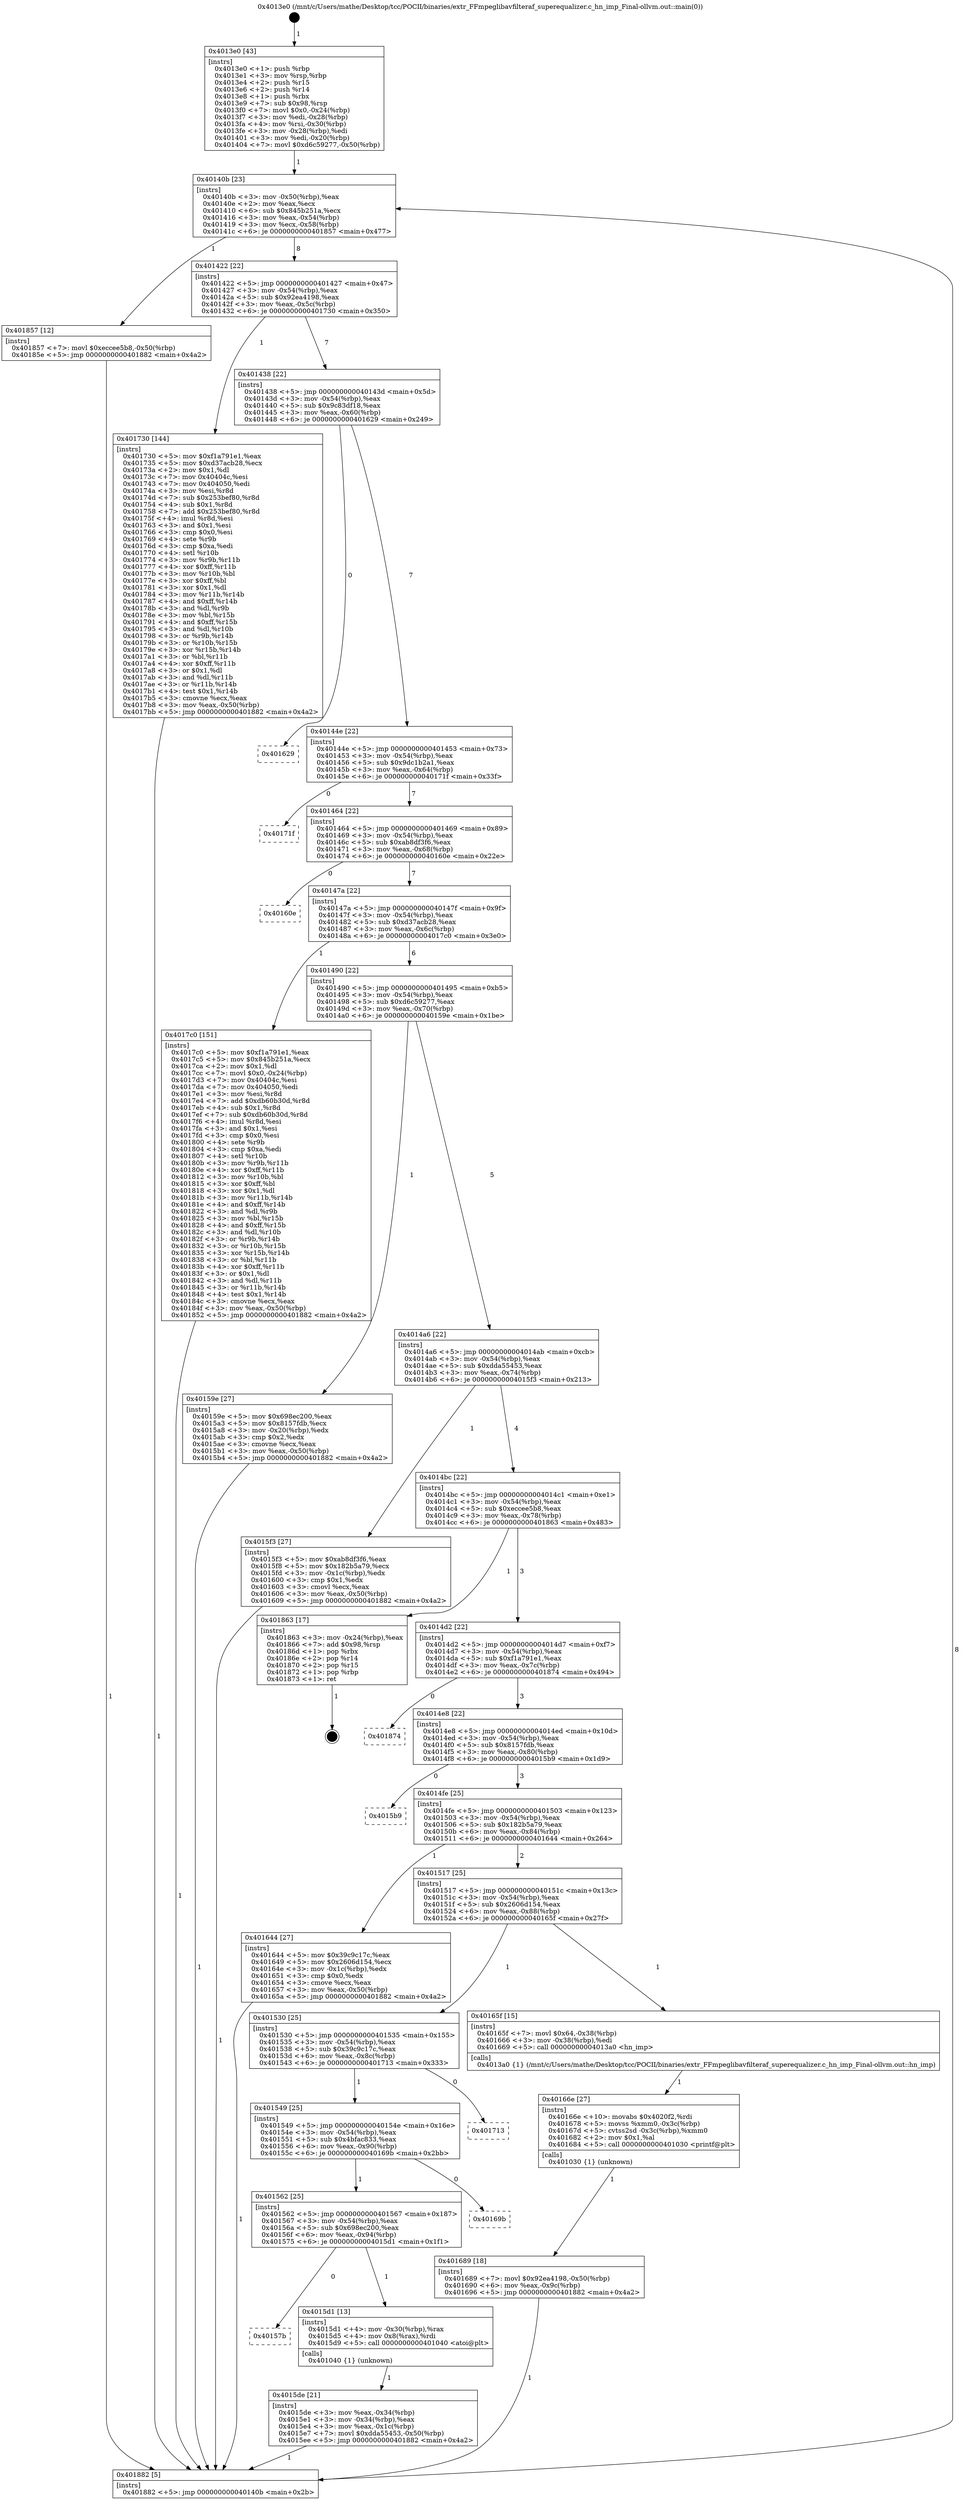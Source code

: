 digraph "0x4013e0" {
  label = "0x4013e0 (/mnt/c/Users/mathe/Desktop/tcc/POCII/binaries/extr_FFmpeglibavfilteraf_superequalizer.c_hn_imp_Final-ollvm.out::main(0))"
  labelloc = "t"
  node[shape=record]

  Entry [label="",width=0.3,height=0.3,shape=circle,fillcolor=black,style=filled]
  "0x40140b" [label="{
     0x40140b [23]\l
     | [instrs]\l
     &nbsp;&nbsp;0x40140b \<+3\>: mov -0x50(%rbp),%eax\l
     &nbsp;&nbsp;0x40140e \<+2\>: mov %eax,%ecx\l
     &nbsp;&nbsp;0x401410 \<+6\>: sub $0x845b251a,%ecx\l
     &nbsp;&nbsp;0x401416 \<+3\>: mov %eax,-0x54(%rbp)\l
     &nbsp;&nbsp;0x401419 \<+3\>: mov %ecx,-0x58(%rbp)\l
     &nbsp;&nbsp;0x40141c \<+6\>: je 0000000000401857 \<main+0x477\>\l
  }"]
  "0x401857" [label="{
     0x401857 [12]\l
     | [instrs]\l
     &nbsp;&nbsp;0x401857 \<+7\>: movl $0xeccee5b8,-0x50(%rbp)\l
     &nbsp;&nbsp;0x40185e \<+5\>: jmp 0000000000401882 \<main+0x4a2\>\l
  }"]
  "0x401422" [label="{
     0x401422 [22]\l
     | [instrs]\l
     &nbsp;&nbsp;0x401422 \<+5\>: jmp 0000000000401427 \<main+0x47\>\l
     &nbsp;&nbsp;0x401427 \<+3\>: mov -0x54(%rbp),%eax\l
     &nbsp;&nbsp;0x40142a \<+5\>: sub $0x92ea4198,%eax\l
     &nbsp;&nbsp;0x40142f \<+3\>: mov %eax,-0x5c(%rbp)\l
     &nbsp;&nbsp;0x401432 \<+6\>: je 0000000000401730 \<main+0x350\>\l
  }"]
  Exit [label="",width=0.3,height=0.3,shape=circle,fillcolor=black,style=filled,peripheries=2]
  "0x401730" [label="{
     0x401730 [144]\l
     | [instrs]\l
     &nbsp;&nbsp;0x401730 \<+5\>: mov $0xf1a791e1,%eax\l
     &nbsp;&nbsp;0x401735 \<+5\>: mov $0xd37acb28,%ecx\l
     &nbsp;&nbsp;0x40173a \<+2\>: mov $0x1,%dl\l
     &nbsp;&nbsp;0x40173c \<+7\>: mov 0x40404c,%esi\l
     &nbsp;&nbsp;0x401743 \<+7\>: mov 0x404050,%edi\l
     &nbsp;&nbsp;0x40174a \<+3\>: mov %esi,%r8d\l
     &nbsp;&nbsp;0x40174d \<+7\>: sub $0x253bef80,%r8d\l
     &nbsp;&nbsp;0x401754 \<+4\>: sub $0x1,%r8d\l
     &nbsp;&nbsp;0x401758 \<+7\>: add $0x253bef80,%r8d\l
     &nbsp;&nbsp;0x40175f \<+4\>: imul %r8d,%esi\l
     &nbsp;&nbsp;0x401763 \<+3\>: and $0x1,%esi\l
     &nbsp;&nbsp;0x401766 \<+3\>: cmp $0x0,%esi\l
     &nbsp;&nbsp;0x401769 \<+4\>: sete %r9b\l
     &nbsp;&nbsp;0x40176d \<+3\>: cmp $0xa,%edi\l
     &nbsp;&nbsp;0x401770 \<+4\>: setl %r10b\l
     &nbsp;&nbsp;0x401774 \<+3\>: mov %r9b,%r11b\l
     &nbsp;&nbsp;0x401777 \<+4\>: xor $0xff,%r11b\l
     &nbsp;&nbsp;0x40177b \<+3\>: mov %r10b,%bl\l
     &nbsp;&nbsp;0x40177e \<+3\>: xor $0xff,%bl\l
     &nbsp;&nbsp;0x401781 \<+3\>: xor $0x1,%dl\l
     &nbsp;&nbsp;0x401784 \<+3\>: mov %r11b,%r14b\l
     &nbsp;&nbsp;0x401787 \<+4\>: and $0xff,%r14b\l
     &nbsp;&nbsp;0x40178b \<+3\>: and %dl,%r9b\l
     &nbsp;&nbsp;0x40178e \<+3\>: mov %bl,%r15b\l
     &nbsp;&nbsp;0x401791 \<+4\>: and $0xff,%r15b\l
     &nbsp;&nbsp;0x401795 \<+3\>: and %dl,%r10b\l
     &nbsp;&nbsp;0x401798 \<+3\>: or %r9b,%r14b\l
     &nbsp;&nbsp;0x40179b \<+3\>: or %r10b,%r15b\l
     &nbsp;&nbsp;0x40179e \<+3\>: xor %r15b,%r14b\l
     &nbsp;&nbsp;0x4017a1 \<+3\>: or %bl,%r11b\l
     &nbsp;&nbsp;0x4017a4 \<+4\>: xor $0xff,%r11b\l
     &nbsp;&nbsp;0x4017a8 \<+3\>: or $0x1,%dl\l
     &nbsp;&nbsp;0x4017ab \<+3\>: and %dl,%r11b\l
     &nbsp;&nbsp;0x4017ae \<+3\>: or %r11b,%r14b\l
     &nbsp;&nbsp;0x4017b1 \<+4\>: test $0x1,%r14b\l
     &nbsp;&nbsp;0x4017b5 \<+3\>: cmovne %ecx,%eax\l
     &nbsp;&nbsp;0x4017b8 \<+3\>: mov %eax,-0x50(%rbp)\l
     &nbsp;&nbsp;0x4017bb \<+5\>: jmp 0000000000401882 \<main+0x4a2\>\l
  }"]
  "0x401438" [label="{
     0x401438 [22]\l
     | [instrs]\l
     &nbsp;&nbsp;0x401438 \<+5\>: jmp 000000000040143d \<main+0x5d\>\l
     &nbsp;&nbsp;0x40143d \<+3\>: mov -0x54(%rbp),%eax\l
     &nbsp;&nbsp;0x401440 \<+5\>: sub $0x9c83df18,%eax\l
     &nbsp;&nbsp;0x401445 \<+3\>: mov %eax,-0x60(%rbp)\l
     &nbsp;&nbsp;0x401448 \<+6\>: je 0000000000401629 \<main+0x249\>\l
  }"]
  "0x401689" [label="{
     0x401689 [18]\l
     | [instrs]\l
     &nbsp;&nbsp;0x401689 \<+7\>: movl $0x92ea4198,-0x50(%rbp)\l
     &nbsp;&nbsp;0x401690 \<+6\>: mov %eax,-0x9c(%rbp)\l
     &nbsp;&nbsp;0x401696 \<+5\>: jmp 0000000000401882 \<main+0x4a2\>\l
  }"]
  "0x401629" [label="{
     0x401629\l
  }", style=dashed]
  "0x40144e" [label="{
     0x40144e [22]\l
     | [instrs]\l
     &nbsp;&nbsp;0x40144e \<+5\>: jmp 0000000000401453 \<main+0x73\>\l
     &nbsp;&nbsp;0x401453 \<+3\>: mov -0x54(%rbp),%eax\l
     &nbsp;&nbsp;0x401456 \<+5\>: sub $0x9dc1b2a1,%eax\l
     &nbsp;&nbsp;0x40145b \<+3\>: mov %eax,-0x64(%rbp)\l
     &nbsp;&nbsp;0x40145e \<+6\>: je 000000000040171f \<main+0x33f\>\l
  }"]
  "0x40166e" [label="{
     0x40166e [27]\l
     | [instrs]\l
     &nbsp;&nbsp;0x40166e \<+10\>: movabs $0x4020f2,%rdi\l
     &nbsp;&nbsp;0x401678 \<+5\>: movss %xmm0,-0x3c(%rbp)\l
     &nbsp;&nbsp;0x40167d \<+5\>: cvtss2sd -0x3c(%rbp),%xmm0\l
     &nbsp;&nbsp;0x401682 \<+2\>: mov $0x1,%al\l
     &nbsp;&nbsp;0x401684 \<+5\>: call 0000000000401030 \<printf@plt\>\l
     | [calls]\l
     &nbsp;&nbsp;0x401030 \{1\} (unknown)\l
  }"]
  "0x40171f" [label="{
     0x40171f\l
  }", style=dashed]
  "0x401464" [label="{
     0x401464 [22]\l
     | [instrs]\l
     &nbsp;&nbsp;0x401464 \<+5\>: jmp 0000000000401469 \<main+0x89\>\l
     &nbsp;&nbsp;0x401469 \<+3\>: mov -0x54(%rbp),%eax\l
     &nbsp;&nbsp;0x40146c \<+5\>: sub $0xab8df3f6,%eax\l
     &nbsp;&nbsp;0x401471 \<+3\>: mov %eax,-0x68(%rbp)\l
     &nbsp;&nbsp;0x401474 \<+6\>: je 000000000040160e \<main+0x22e\>\l
  }"]
  "0x4015de" [label="{
     0x4015de [21]\l
     | [instrs]\l
     &nbsp;&nbsp;0x4015de \<+3\>: mov %eax,-0x34(%rbp)\l
     &nbsp;&nbsp;0x4015e1 \<+3\>: mov -0x34(%rbp),%eax\l
     &nbsp;&nbsp;0x4015e4 \<+3\>: mov %eax,-0x1c(%rbp)\l
     &nbsp;&nbsp;0x4015e7 \<+7\>: movl $0xdda55453,-0x50(%rbp)\l
     &nbsp;&nbsp;0x4015ee \<+5\>: jmp 0000000000401882 \<main+0x4a2\>\l
  }"]
  "0x40160e" [label="{
     0x40160e\l
  }", style=dashed]
  "0x40147a" [label="{
     0x40147a [22]\l
     | [instrs]\l
     &nbsp;&nbsp;0x40147a \<+5\>: jmp 000000000040147f \<main+0x9f\>\l
     &nbsp;&nbsp;0x40147f \<+3\>: mov -0x54(%rbp),%eax\l
     &nbsp;&nbsp;0x401482 \<+5\>: sub $0xd37acb28,%eax\l
     &nbsp;&nbsp;0x401487 \<+3\>: mov %eax,-0x6c(%rbp)\l
     &nbsp;&nbsp;0x40148a \<+6\>: je 00000000004017c0 \<main+0x3e0\>\l
  }"]
  "0x40157b" [label="{
     0x40157b\l
  }", style=dashed]
  "0x4017c0" [label="{
     0x4017c0 [151]\l
     | [instrs]\l
     &nbsp;&nbsp;0x4017c0 \<+5\>: mov $0xf1a791e1,%eax\l
     &nbsp;&nbsp;0x4017c5 \<+5\>: mov $0x845b251a,%ecx\l
     &nbsp;&nbsp;0x4017ca \<+2\>: mov $0x1,%dl\l
     &nbsp;&nbsp;0x4017cc \<+7\>: movl $0x0,-0x24(%rbp)\l
     &nbsp;&nbsp;0x4017d3 \<+7\>: mov 0x40404c,%esi\l
     &nbsp;&nbsp;0x4017da \<+7\>: mov 0x404050,%edi\l
     &nbsp;&nbsp;0x4017e1 \<+3\>: mov %esi,%r8d\l
     &nbsp;&nbsp;0x4017e4 \<+7\>: add $0xdb60b30d,%r8d\l
     &nbsp;&nbsp;0x4017eb \<+4\>: sub $0x1,%r8d\l
     &nbsp;&nbsp;0x4017ef \<+7\>: sub $0xdb60b30d,%r8d\l
     &nbsp;&nbsp;0x4017f6 \<+4\>: imul %r8d,%esi\l
     &nbsp;&nbsp;0x4017fa \<+3\>: and $0x1,%esi\l
     &nbsp;&nbsp;0x4017fd \<+3\>: cmp $0x0,%esi\l
     &nbsp;&nbsp;0x401800 \<+4\>: sete %r9b\l
     &nbsp;&nbsp;0x401804 \<+3\>: cmp $0xa,%edi\l
     &nbsp;&nbsp;0x401807 \<+4\>: setl %r10b\l
     &nbsp;&nbsp;0x40180b \<+3\>: mov %r9b,%r11b\l
     &nbsp;&nbsp;0x40180e \<+4\>: xor $0xff,%r11b\l
     &nbsp;&nbsp;0x401812 \<+3\>: mov %r10b,%bl\l
     &nbsp;&nbsp;0x401815 \<+3\>: xor $0xff,%bl\l
     &nbsp;&nbsp;0x401818 \<+3\>: xor $0x1,%dl\l
     &nbsp;&nbsp;0x40181b \<+3\>: mov %r11b,%r14b\l
     &nbsp;&nbsp;0x40181e \<+4\>: and $0xff,%r14b\l
     &nbsp;&nbsp;0x401822 \<+3\>: and %dl,%r9b\l
     &nbsp;&nbsp;0x401825 \<+3\>: mov %bl,%r15b\l
     &nbsp;&nbsp;0x401828 \<+4\>: and $0xff,%r15b\l
     &nbsp;&nbsp;0x40182c \<+3\>: and %dl,%r10b\l
     &nbsp;&nbsp;0x40182f \<+3\>: or %r9b,%r14b\l
     &nbsp;&nbsp;0x401832 \<+3\>: or %r10b,%r15b\l
     &nbsp;&nbsp;0x401835 \<+3\>: xor %r15b,%r14b\l
     &nbsp;&nbsp;0x401838 \<+3\>: or %bl,%r11b\l
     &nbsp;&nbsp;0x40183b \<+4\>: xor $0xff,%r11b\l
     &nbsp;&nbsp;0x40183f \<+3\>: or $0x1,%dl\l
     &nbsp;&nbsp;0x401842 \<+3\>: and %dl,%r11b\l
     &nbsp;&nbsp;0x401845 \<+3\>: or %r11b,%r14b\l
     &nbsp;&nbsp;0x401848 \<+4\>: test $0x1,%r14b\l
     &nbsp;&nbsp;0x40184c \<+3\>: cmovne %ecx,%eax\l
     &nbsp;&nbsp;0x40184f \<+3\>: mov %eax,-0x50(%rbp)\l
     &nbsp;&nbsp;0x401852 \<+5\>: jmp 0000000000401882 \<main+0x4a2\>\l
  }"]
  "0x401490" [label="{
     0x401490 [22]\l
     | [instrs]\l
     &nbsp;&nbsp;0x401490 \<+5\>: jmp 0000000000401495 \<main+0xb5\>\l
     &nbsp;&nbsp;0x401495 \<+3\>: mov -0x54(%rbp),%eax\l
     &nbsp;&nbsp;0x401498 \<+5\>: sub $0xd6c59277,%eax\l
     &nbsp;&nbsp;0x40149d \<+3\>: mov %eax,-0x70(%rbp)\l
     &nbsp;&nbsp;0x4014a0 \<+6\>: je 000000000040159e \<main+0x1be\>\l
  }"]
  "0x4015d1" [label="{
     0x4015d1 [13]\l
     | [instrs]\l
     &nbsp;&nbsp;0x4015d1 \<+4\>: mov -0x30(%rbp),%rax\l
     &nbsp;&nbsp;0x4015d5 \<+4\>: mov 0x8(%rax),%rdi\l
     &nbsp;&nbsp;0x4015d9 \<+5\>: call 0000000000401040 \<atoi@plt\>\l
     | [calls]\l
     &nbsp;&nbsp;0x401040 \{1\} (unknown)\l
  }"]
  "0x40159e" [label="{
     0x40159e [27]\l
     | [instrs]\l
     &nbsp;&nbsp;0x40159e \<+5\>: mov $0x698ec200,%eax\l
     &nbsp;&nbsp;0x4015a3 \<+5\>: mov $0x8157fdb,%ecx\l
     &nbsp;&nbsp;0x4015a8 \<+3\>: mov -0x20(%rbp),%edx\l
     &nbsp;&nbsp;0x4015ab \<+3\>: cmp $0x2,%edx\l
     &nbsp;&nbsp;0x4015ae \<+3\>: cmovne %ecx,%eax\l
     &nbsp;&nbsp;0x4015b1 \<+3\>: mov %eax,-0x50(%rbp)\l
     &nbsp;&nbsp;0x4015b4 \<+5\>: jmp 0000000000401882 \<main+0x4a2\>\l
  }"]
  "0x4014a6" [label="{
     0x4014a6 [22]\l
     | [instrs]\l
     &nbsp;&nbsp;0x4014a6 \<+5\>: jmp 00000000004014ab \<main+0xcb\>\l
     &nbsp;&nbsp;0x4014ab \<+3\>: mov -0x54(%rbp),%eax\l
     &nbsp;&nbsp;0x4014ae \<+5\>: sub $0xdda55453,%eax\l
     &nbsp;&nbsp;0x4014b3 \<+3\>: mov %eax,-0x74(%rbp)\l
     &nbsp;&nbsp;0x4014b6 \<+6\>: je 00000000004015f3 \<main+0x213\>\l
  }"]
  "0x401882" [label="{
     0x401882 [5]\l
     | [instrs]\l
     &nbsp;&nbsp;0x401882 \<+5\>: jmp 000000000040140b \<main+0x2b\>\l
  }"]
  "0x4013e0" [label="{
     0x4013e0 [43]\l
     | [instrs]\l
     &nbsp;&nbsp;0x4013e0 \<+1\>: push %rbp\l
     &nbsp;&nbsp;0x4013e1 \<+3\>: mov %rsp,%rbp\l
     &nbsp;&nbsp;0x4013e4 \<+2\>: push %r15\l
     &nbsp;&nbsp;0x4013e6 \<+2\>: push %r14\l
     &nbsp;&nbsp;0x4013e8 \<+1\>: push %rbx\l
     &nbsp;&nbsp;0x4013e9 \<+7\>: sub $0x98,%rsp\l
     &nbsp;&nbsp;0x4013f0 \<+7\>: movl $0x0,-0x24(%rbp)\l
     &nbsp;&nbsp;0x4013f7 \<+3\>: mov %edi,-0x28(%rbp)\l
     &nbsp;&nbsp;0x4013fa \<+4\>: mov %rsi,-0x30(%rbp)\l
     &nbsp;&nbsp;0x4013fe \<+3\>: mov -0x28(%rbp),%edi\l
     &nbsp;&nbsp;0x401401 \<+3\>: mov %edi,-0x20(%rbp)\l
     &nbsp;&nbsp;0x401404 \<+7\>: movl $0xd6c59277,-0x50(%rbp)\l
  }"]
  "0x401562" [label="{
     0x401562 [25]\l
     | [instrs]\l
     &nbsp;&nbsp;0x401562 \<+5\>: jmp 0000000000401567 \<main+0x187\>\l
     &nbsp;&nbsp;0x401567 \<+3\>: mov -0x54(%rbp),%eax\l
     &nbsp;&nbsp;0x40156a \<+5\>: sub $0x698ec200,%eax\l
     &nbsp;&nbsp;0x40156f \<+6\>: mov %eax,-0x94(%rbp)\l
     &nbsp;&nbsp;0x401575 \<+6\>: je 00000000004015d1 \<main+0x1f1\>\l
  }"]
  "0x4015f3" [label="{
     0x4015f3 [27]\l
     | [instrs]\l
     &nbsp;&nbsp;0x4015f3 \<+5\>: mov $0xab8df3f6,%eax\l
     &nbsp;&nbsp;0x4015f8 \<+5\>: mov $0x182b5a79,%ecx\l
     &nbsp;&nbsp;0x4015fd \<+3\>: mov -0x1c(%rbp),%edx\l
     &nbsp;&nbsp;0x401600 \<+3\>: cmp $0x1,%edx\l
     &nbsp;&nbsp;0x401603 \<+3\>: cmovl %ecx,%eax\l
     &nbsp;&nbsp;0x401606 \<+3\>: mov %eax,-0x50(%rbp)\l
     &nbsp;&nbsp;0x401609 \<+5\>: jmp 0000000000401882 \<main+0x4a2\>\l
  }"]
  "0x4014bc" [label="{
     0x4014bc [22]\l
     | [instrs]\l
     &nbsp;&nbsp;0x4014bc \<+5\>: jmp 00000000004014c1 \<main+0xe1\>\l
     &nbsp;&nbsp;0x4014c1 \<+3\>: mov -0x54(%rbp),%eax\l
     &nbsp;&nbsp;0x4014c4 \<+5\>: sub $0xeccee5b8,%eax\l
     &nbsp;&nbsp;0x4014c9 \<+3\>: mov %eax,-0x78(%rbp)\l
     &nbsp;&nbsp;0x4014cc \<+6\>: je 0000000000401863 \<main+0x483\>\l
  }"]
  "0x40169b" [label="{
     0x40169b\l
  }", style=dashed]
  "0x401863" [label="{
     0x401863 [17]\l
     | [instrs]\l
     &nbsp;&nbsp;0x401863 \<+3\>: mov -0x24(%rbp),%eax\l
     &nbsp;&nbsp;0x401866 \<+7\>: add $0x98,%rsp\l
     &nbsp;&nbsp;0x40186d \<+1\>: pop %rbx\l
     &nbsp;&nbsp;0x40186e \<+2\>: pop %r14\l
     &nbsp;&nbsp;0x401870 \<+2\>: pop %r15\l
     &nbsp;&nbsp;0x401872 \<+1\>: pop %rbp\l
     &nbsp;&nbsp;0x401873 \<+1\>: ret\l
  }"]
  "0x4014d2" [label="{
     0x4014d2 [22]\l
     | [instrs]\l
     &nbsp;&nbsp;0x4014d2 \<+5\>: jmp 00000000004014d7 \<main+0xf7\>\l
     &nbsp;&nbsp;0x4014d7 \<+3\>: mov -0x54(%rbp),%eax\l
     &nbsp;&nbsp;0x4014da \<+5\>: sub $0xf1a791e1,%eax\l
     &nbsp;&nbsp;0x4014df \<+3\>: mov %eax,-0x7c(%rbp)\l
     &nbsp;&nbsp;0x4014e2 \<+6\>: je 0000000000401874 \<main+0x494\>\l
  }"]
  "0x401549" [label="{
     0x401549 [25]\l
     | [instrs]\l
     &nbsp;&nbsp;0x401549 \<+5\>: jmp 000000000040154e \<main+0x16e\>\l
     &nbsp;&nbsp;0x40154e \<+3\>: mov -0x54(%rbp),%eax\l
     &nbsp;&nbsp;0x401551 \<+5\>: sub $0x4bfac833,%eax\l
     &nbsp;&nbsp;0x401556 \<+6\>: mov %eax,-0x90(%rbp)\l
     &nbsp;&nbsp;0x40155c \<+6\>: je 000000000040169b \<main+0x2bb\>\l
  }"]
  "0x401874" [label="{
     0x401874\l
  }", style=dashed]
  "0x4014e8" [label="{
     0x4014e8 [22]\l
     | [instrs]\l
     &nbsp;&nbsp;0x4014e8 \<+5\>: jmp 00000000004014ed \<main+0x10d\>\l
     &nbsp;&nbsp;0x4014ed \<+3\>: mov -0x54(%rbp),%eax\l
     &nbsp;&nbsp;0x4014f0 \<+5\>: sub $0x8157fdb,%eax\l
     &nbsp;&nbsp;0x4014f5 \<+3\>: mov %eax,-0x80(%rbp)\l
     &nbsp;&nbsp;0x4014f8 \<+6\>: je 00000000004015b9 \<main+0x1d9\>\l
  }"]
  "0x401713" [label="{
     0x401713\l
  }", style=dashed]
  "0x4015b9" [label="{
     0x4015b9\l
  }", style=dashed]
  "0x4014fe" [label="{
     0x4014fe [25]\l
     | [instrs]\l
     &nbsp;&nbsp;0x4014fe \<+5\>: jmp 0000000000401503 \<main+0x123\>\l
     &nbsp;&nbsp;0x401503 \<+3\>: mov -0x54(%rbp),%eax\l
     &nbsp;&nbsp;0x401506 \<+5\>: sub $0x182b5a79,%eax\l
     &nbsp;&nbsp;0x40150b \<+6\>: mov %eax,-0x84(%rbp)\l
     &nbsp;&nbsp;0x401511 \<+6\>: je 0000000000401644 \<main+0x264\>\l
  }"]
  "0x401530" [label="{
     0x401530 [25]\l
     | [instrs]\l
     &nbsp;&nbsp;0x401530 \<+5\>: jmp 0000000000401535 \<main+0x155\>\l
     &nbsp;&nbsp;0x401535 \<+3\>: mov -0x54(%rbp),%eax\l
     &nbsp;&nbsp;0x401538 \<+5\>: sub $0x39c9c17c,%eax\l
     &nbsp;&nbsp;0x40153d \<+6\>: mov %eax,-0x8c(%rbp)\l
     &nbsp;&nbsp;0x401543 \<+6\>: je 0000000000401713 \<main+0x333\>\l
  }"]
  "0x401644" [label="{
     0x401644 [27]\l
     | [instrs]\l
     &nbsp;&nbsp;0x401644 \<+5\>: mov $0x39c9c17c,%eax\l
     &nbsp;&nbsp;0x401649 \<+5\>: mov $0x2606d154,%ecx\l
     &nbsp;&nbsp;0x40164e \<+3\>: mov -0x1c(%rbp),%edx\l
     &nbsp;&nbsp;0x401651 \<+3\>: cmp $0x0,%edx\l
     &nbsp;&nbsp;0x401654 \<+3\>: cmove %ecx,%eax\l
     &nbsp;&nbsp;0x401657 \<+3\>: mov %eax,-0x50(%rbp)\l
     &nbsp;&nbsp;0x40165a \<+5\>: jmp 0000000000401882 \<main+0x4a2\>\l
  }"]
  "0x401517" [label="{
     0x401517 [25]\l
     | [instrs]\l
     &nbsp;&nbsp;0x401517 \<+5\>: jmp 000000000040151c \<main+0x13c\>\l
     &nbsp;&nbsp;0x40151c \<+3\>: mov -0x54(%rbp),%eax\l
     &nbsp;&nbsp;0x40151f \<+5\>: sub $0x2606d154,%eax\l
     &nbsp;&nbsp;0x401524 \<+6\>: mov %eax,-0x88(%rbp)\l
     &nbsp;&nbsp;0x40152a \<+6\>: je 000000000040165f \<main+0x27f\>\l
  }"]
  "0x40165f" [label="{
     0x40165f [15]\l
     | [instrs]\l
     &nbsp;&nbsp;0x40165f \<+7\>: movl $0x64,-0x38(%rbp)\l
     &nbsp;&nbsp;0x401666 \<+3\>: mov -0x38(%rbp),%edi\l
     &nbsp;&nbsp;0x401669 \<+5\>: call 00000000004013a0 \<hn_imp\>\l
     | [calls]\l
     &nbsp;&nbsp;0x4013a0 \{1\} (/mnt/c/Users/mathe/Desktop/tcc/POCII/binaries/extr_FFmpeglibavfilteraf_superequalizer.c_hn_imp_Final-ollvm.out::hn_imp)\l
  }"]
  Entry -> "0x4013e0" [label=" 1"]
  "0x40140b" -> "0x401857" [label=" 1"]
  "0x40140b" -> "0x401422" [label=" 8"]
  "0x401863" -> Exit [label=" 1"]
  "0x401422" -> "0x401730" [label=" 1"]
  "0x401422" -> "0x401438" [label=" 7"]
  "0x401857" -> "0x401882" [label=" 1"]
  "0x401438" -> "0x401629" [label=" 0"]
  "0x401438" -> "0x40144e" [label=" 7"]
  "0x4017c0" -> "0x401882" [label=" 1"]
  "0x40144e" -> "0x40171f" [label=" 0"]
  "0x40144e" -> "0x401464" [label=" 7"]
  "0x401730" -> "0x401882" [label=" 1"]
  "0x401464" -> "0x40160e" [label=" 0"]
  "0x401464" -> "0x40147a" [label=" 7"]
  "0x401689" -> "0x401882" [label=" 1"]
  "0x40147a" -> "0x4017c0" [label=" 1"]
  "0x40147a" -> "0x401490" [label=" 6"]
  "0x40166e" -> "0x401689" [label=" 1"]
  "0x401490" -> "0x40159e" [label=" 1"]
  "0x401490" -> "0x4014a6" [label=" 5"]
  "0x40159e" -> "0x401882" [label=" 1"]
  "0x4013e0" -> "0x40140b" [label=" 1"]
  "0x401882" -> "0x40140b" [label=" 8"]
  "0x40165f" -> "0x40166e" [label=" 1"]
  "0x4014a6" -> "0x4015f3" [label=" 1"]
  "0x4014a6" -> "0x4014bc" [label=" 4"]
  "0x4015f3" -> "0x401882" [label=" 1"]
  "0x4014bc" -> "0x401863" [label=" 1"]
  "0x4014bc" -> "0x4014d2" [label=" 3"]
  "0x4015de" -> "0x401882" [label=" 1"]
  "0x4014d2" -> "0x401874" [label=" 0"]
  "0x4014d2" -> "0x4014e8" [label=" 3"]
  "0x401562" -> "0x40157b" [label=" 0"]
  "0x4014e8" -> "0x4015b9" [label=" 0"]
  "0x4014e8" -> "0x4014fe" [label=" 3"]
  "0x401562" -> "0x4015d1" [label=" 1"]
  "0x4014fe" -> "0x401644" [label=" 1"]
  "0x4014fe" -> "0x401517" [label=" 2"]
  "0x401549" -> "0x401562" [label=" 1"]
  "0x401517" -> "0x40165f" [label=" 1"]
  "0x401517" -> "0x401530" [label=" 1"]
  "0x401644" -> "0x401882" [label=" 1"]
  "0x401530" -> "0x401713" [label=" 0"]
  "0x401530" -> "0x401549" [label=" 1"]
  "0x4015d1" -> "0x4015de" [label=" 1"]
  "0x401549" -> "0x40169b" [label=" 0"]
}
